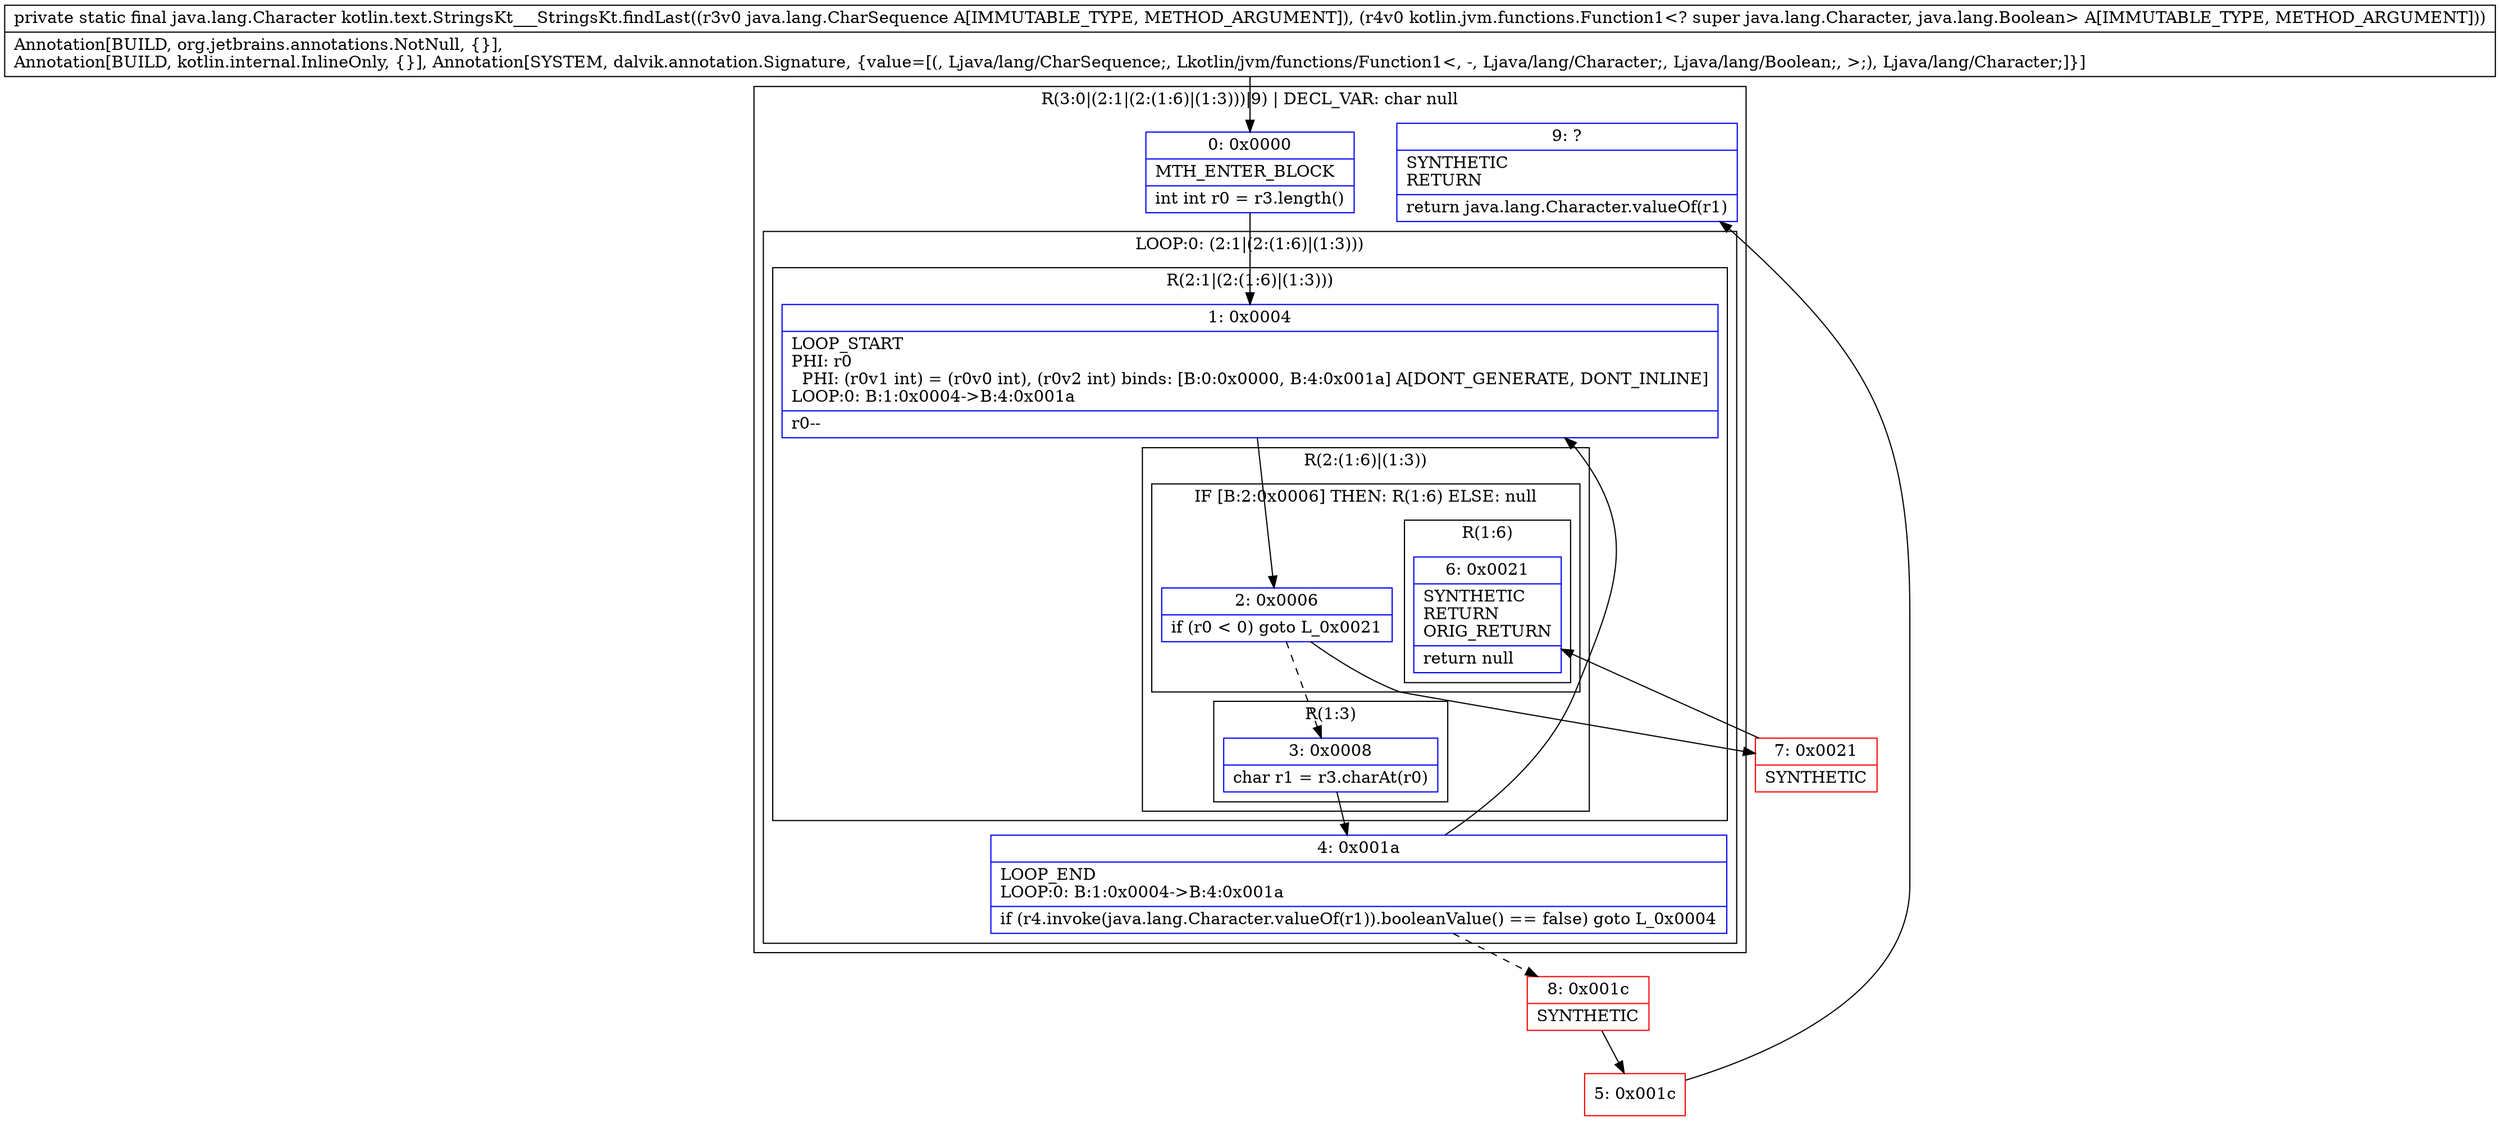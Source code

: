 digraph "CFG forkotlin.text.StringsKt___StringsKt.findLast(Ljava\/lang\/CharSequence;Lkotlin\/jvm\/functions\/Function1;)Ljava\/lang\/Character;" {
subgraph cluster_Region_2130943248 {
label = "R(3:0|(2:1|(2:(1:6)|(1:3)))|9) | DECL_VAR: char null\l";
node [shape=record,color=blue];
Node_0 [shape=record,label="{0\:\ 0x0000|MTH_ENTER_BLOCK\l|int int r0 = r3.length()\l}"];
subgraph cluster_LoopRegion_1399558282 {
label = "LOOP:0: (2:1|(2:(1:6)|(1:3)))";
node [shape=record,color=blue];
Node_4 [shape=record,label="{4\:\ 0x001a|LOOP_END\lLOOP:0: B:1:0x0004\-\>B:4:0x001a\l|if (r4.invoke(java.lang.Character.valueOf(r1)).booleanValue() == false) goto L_0x0004\l}"];
subgraph cluster_Region_1491700026 {
label = "R(2:1|(2:(1:6)|(1:3)))";
node [shape=record,color=blue];
Node_1 [shape=record,label="{1\:\ 0x0004|LOOP_START\lPHI: r0 \l  PHI: (r0v1 int) = (r0v0 int), (r0v2 int) binds: [B:0:0x0000, B:4:0x001a] A[DONT_GENERATE, DONT_INLINE]\lLOOP:0: B:1:0x0004\-\>B:4:0x001a\l|r0\-\-\l}"];
subgraph cluster_Region_1831475213 {
label = "R(2:(1:6)|(1:3))";
node [shape=record,color=blue];
subgraph cluster_IfRegion_926805865 {
label = "IF [B:2:0x0006] THEN: R(1:6) ELSE: null";
node [shape=record,color=blue];
Node_2 [shape=record,label="{2\:\ 0x0006|if (r0 \< 0) goto L_0x0021\l}"];
subgraph cluster_Region_1751943248 {
label = "R(1:6)";
node [shape=record,color=blue];
Node_6 [shape=record,label="{6\:\ 0x0021|SYNTHETIC\lRETURN\lORIG_RETURN\l|return null\l}"];
}
}
subgraph cluster_Region_820207771 {
label = "R(1:3)";
node [shape=record,color=blue];
Node_3 [shape=record,label="{3\:\ 0x0008|char r1 = r3.charAt(r0)\l}"];
}
}
}
}
Node_9 [shape=record,label="{9\:\ ?|SYNTHETIC\lRETURN\l|return java.lang.Character.valueOf(r1)\l}"];
}
Node_5 [shape=record,color=red,label="{5\:\ 0x001c}"];
Node_7 [shape=record,color=red,label="{7\:\ 0x0021|SYNTHETIC\l}"];
Node_8 [shape=record,color=red,label="{8\:\ 0x001c|SYNTHETIC\l}"];
MethodNode[shape=record,label="{private static final java.lang.Character kotlin.text.StringsKt___StringsKt.findLast((r3v0 java.lang.CharSequence A[IMMUTABLE_TYPE, METHOD_ARGUMENT]), (r4v0 kotlin.jvm.functions.Function1\<? super java.lang.Character, java.lang.Boolean\> A[IMMUTABLE_TYPE, METHOD_ARGUMENT]))  | Annotation[BUILD, org.jetbrains.annotations.NotNull, \{\}], \lAnnotation[BUILD, kotlin.internal.InlineOnly, \{\}], Annotation[SYSTEM, dalvik.annotation.Signature, \{value=[(, Ljava\/lang\/CharSequence;, Lkotlin\/jvm\/functions\/Function1\<, \-, Ljava\/lang\/Character;, Ljava\/lang\/Boolean;, \>;), Ljava\/lang\/Character;]\}]\l}"];
MethodNode -> Node_0;
Node_0 -> Node_1;
Node_4 -> Node_1;
Node_4 -> Node_8[style=dashed];
Node_1 -> Node_2;
Node_2 -> Node_3[style=dashed];
Node_2 -> Node_7;
Node_3 -> Node_4;
Node_5 -> Node_9;
Node_7 -> Node_6;
Node_8 -> Node_5;
}

